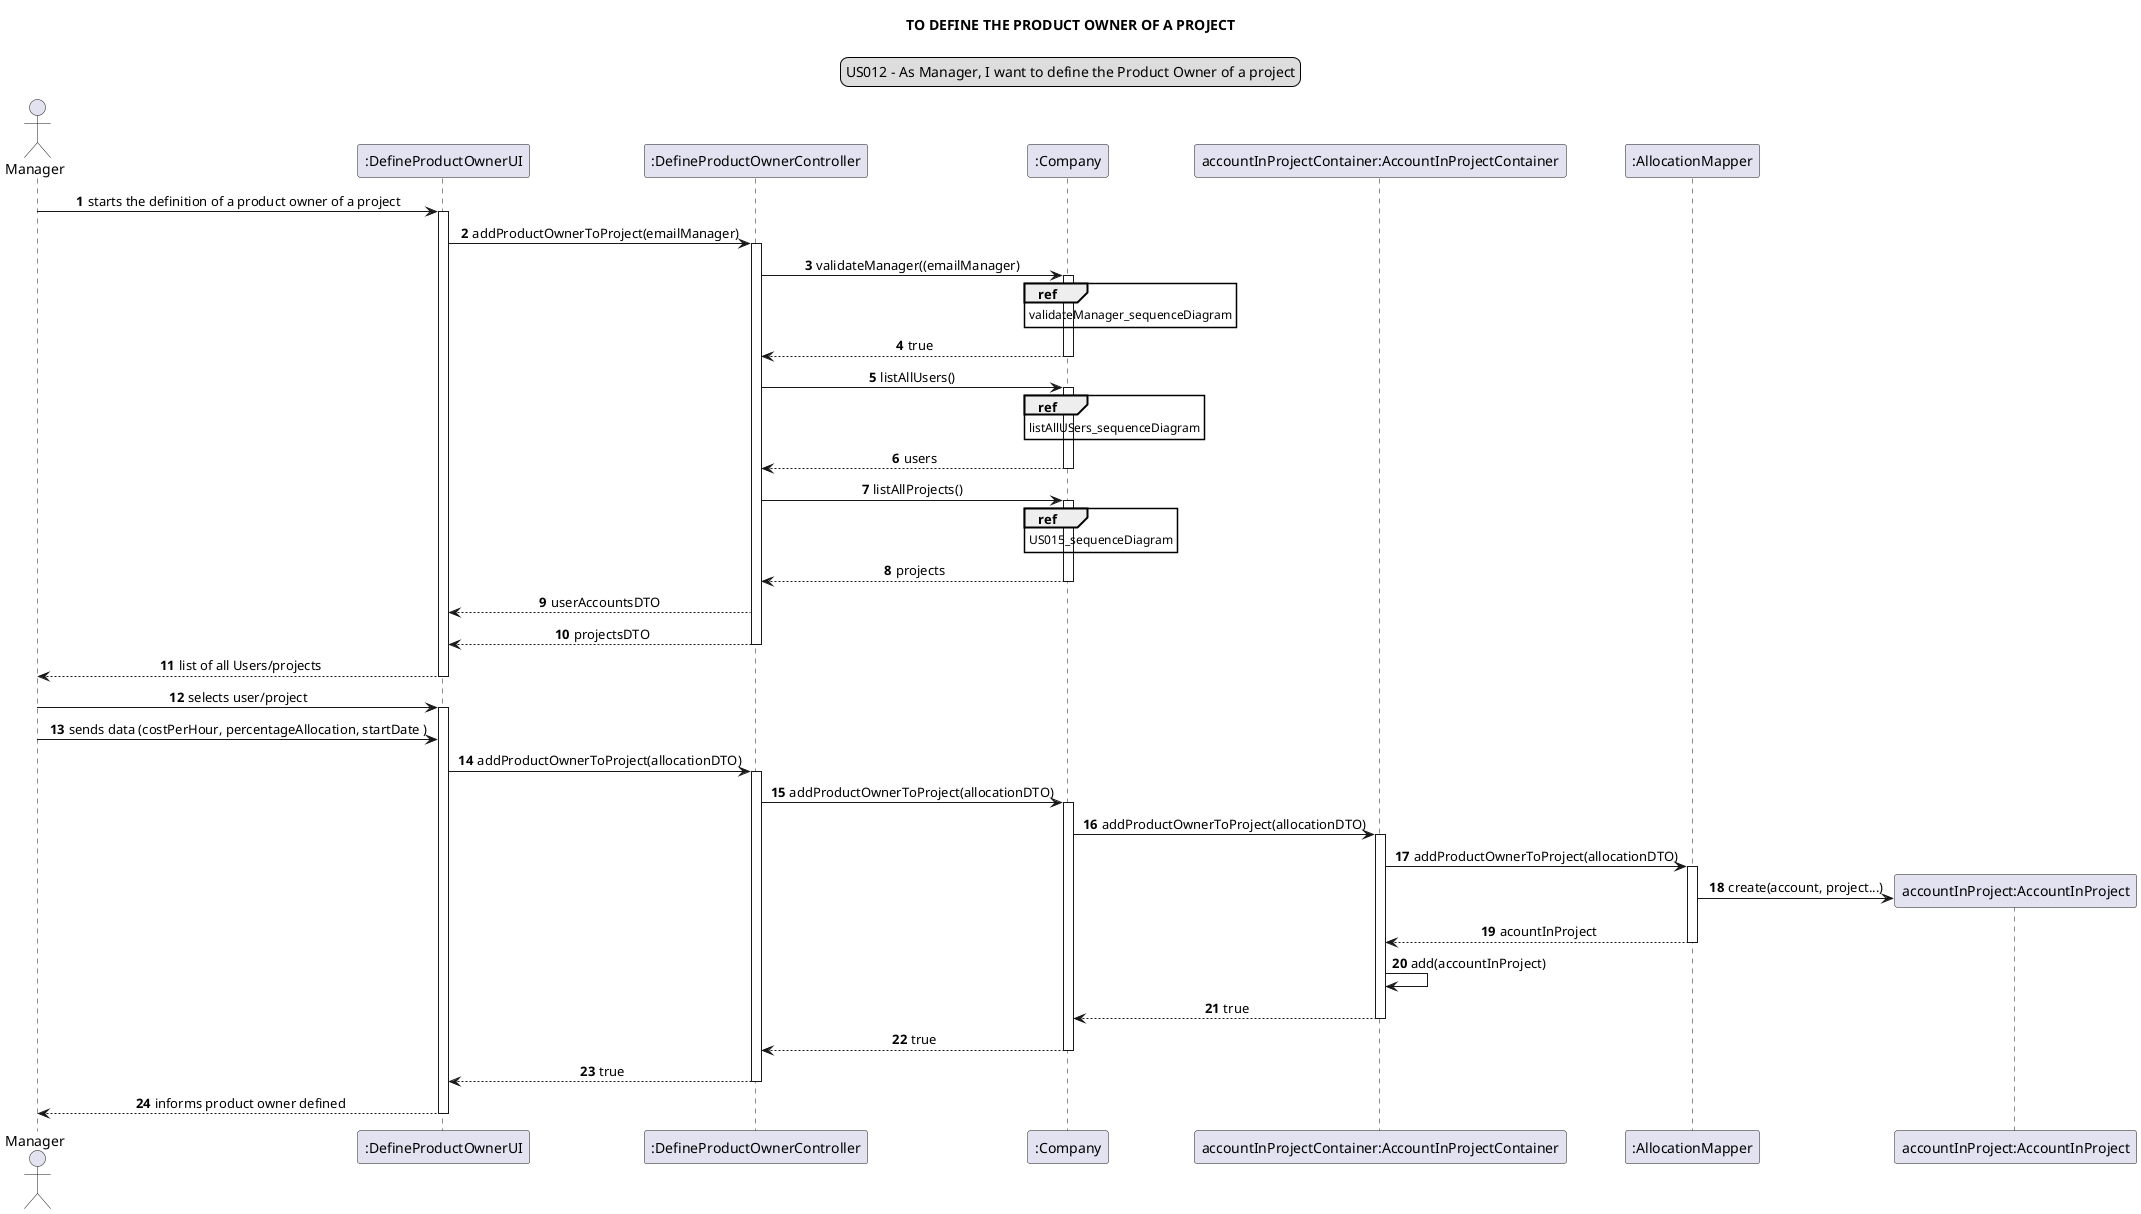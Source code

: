 @startuml
skinparam sequenceMessageAlign center
title TO DEFINE THE PRODUCT OWNER OF A PROJECT
legend top
US012 - As Manager, I want to define the Product Owner of a project
end legend
autonumber


actor Manager
participant ":DefineProductOwnerUI" as ui
participant ":DefineProductOwnerController" as controller
participant ":Company" as company
participant "accountInProjectContainer:AccountInProjectContainer" as accinprojcont
participant ":AllocationMapper" as mapper
participant "accountInProject:AccountInProject" as accinproj

Manager -> ui: starts the definition of a product owner of a project
activate ui
ui -> controller: addProductOwnerToProject(emailManager)
activate controller
controller -> company: validateManager((emailManager)
activate company
ref over company: validateManager_sequenceDiagram
company --> controller: true
deactivate company
controller -> company: listAllUsers()
activate company
ref over company: listAllUSers_sequenceDiagram
company --> controller: users
deactivate company
controller -> company: listAllProjects()
activate company
ref over company: US015_sequenceDiagram
company --> controller: projects
deactivate company
controller --> ui: userAccountsDTO
controller --> ui: projectsDTO
deactivate controller
ui --> Manager: list of all Users/projects

deactivate ui

Manager -> ui: selects user/project
activate ui
Manager -> ui: sends data (costPerHour, percentageAllocation, startDate )
ui -> controller: addProductOwnerToProject(allocationDTO)
activate controller
controller -> company: addProductOwnerToProject(allocationDTO)
activate company
company -> accinprojcont: addProductOwnerToProject(allocationDTO)
activate accinprojcont
accinprojcont -> mapper: addProductOwnerToProject(allocationDTO)
activate mapper
create accinproj
mapper -> accinproj: create(account, project...)
mapper --> accinprojcont: acountInProject
deactivate mapper
accinprojcont -> accinprojcont: add(accountInProject)
accinprojcont --> company: true
deactivate accinprojcont
company --> controller: true
deactivate company
controller --> ui: true
deactivate controller
ui --> Manager: informs product owner defined
deactivate ui
@enduml